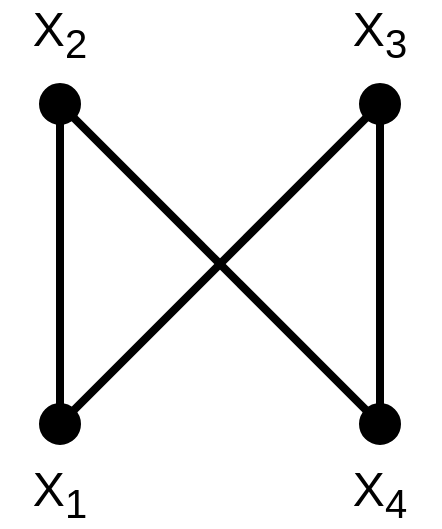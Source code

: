 <mxfile version="24.7.17">
  <diagram name="Page-1" id="9ws3OG60d8IcmYPNSyHx">
    <mxGraphModel dx="1434" dy="870" grid="1" gridSize="10" guides="1" tooltips="1" connect="1" arrows="1" fold="1" page="1" pageScale="1" pageWidth="827" pageHeight="1169" math="0" shadow="0">
      <root>
        <mxCell id="0" />
        <mxCell id="1" parent="0" />
        <mxCell id="9E_pVvgxMgqQgSAn5JMx-1" value="" style="ellipse;whiteSpace=wrap;html=1;fillColor=#000000;" parent="1" vertex="1">
          <mxGeometry x="150" y="310" width="20" height="20" as="geometry" />
        </mxCell>
        <mxCell id="9E_pVvgxMgqQgSAn5JMx-11" style="edgeStyle=orthogonalEdgeStyle;rounded=0;orthogonalLoop=1;jettySize=auto;html=1;exitX=0.5;exitY=1;exitDx=0;exitDy=0;" parent="1" source="9E_pVvgxMgqQgSAn5JMx-2" edge="1">
          <mxGeometry relative="1" as="geometry">
            <mxPoint x="320" y="160" as="targetPoint" />
          </mxGeometry>
        </mxCell>
        <mxCell id="9E_pVvgxMgqQgSAn5JMx-2" value="" style="ellipse;whiteSpace=wrap;html=1;fillColor=#000000;" parent="1" vertex="1">
          <mxGeometry x="310" y="150" width="20" height="20" as="geometry" />
        </mxCell>
        <mxCell id="9E_pVvgxMgqQgSAn5JMx-3" value="" style="ellipse;whiteSpace=wrap;html=1;fillColor=#000000;" parent="1" vertex="1">
          <mxGeometry x="150" y="150" width="20" height="20" as="geometry" />
        </mxCell>
        <mxCell id="9E_pVvgxMgqQgSAn5JMx-4" value="" style="endArrow=none;html=1;rounded=0;exitX=0.5;exitY=0;exitDx=0;exitDy=0;strokeWidth=4;" parent="1" source="9E_pVvgxMgqQgSAn5JMx-1" target="9E_pVvgxMgqQgSAn5JMx-3" edge="1">
          <mxGeometry width="50" height="50" relative="1" as="geometry">
            <mxPoint x="390" y="470" as="sourcePoint" />
            <mxPoint x="440" y="420" as="targetPoint" />
          </mxGeometry>
        </mxCell>
        <mxCell id="9E_pVvgxMgqQgSAn5JMx-5" value="" style="endArrow=none;html=1;rounded=0;exitX=0;exitY=0;exitDx=0;exitDy=0;strokeWidth=4;entryX=1;entryY=1;entryDx=0;entryDy=0;" parent="1" source="9E_pVvgxMgqQgSAn5JMx-14" target="9E_pVvgxMgqQgSAn5JMx-3" edge="1">
          <mxGeometry width="50" height="50" relative="1" as="geometry">
            <mxPoint x="137" y="323" as="sourcePoint" />
            <mxPoint x="225" y="179" as="targetPoint" />
          </mxGeometry>
        </mxCell>
        <mxCell id="9E_pVvgxMgqQgSAn5JMx-6" value="&lt;font style=&quot;font-size: 24px;&quot;&gt;X&lt;sub&gt;1&lt;/sub&gt;&lt;/font&gt;" style="text;html=1;align=center;verticalAlign=middle;whiteSpace=wrap;rounded=0;" parent="1" vertex="1">
          <mxGeometry x="130" y="340" width="60" height="30" as="geometry" />
        </mxCell>
        <mxCell id="9E_pVvgxMgqQgSAn5JMx-7" value="&lt;font style=&quot;font-size: 24px;&quot;&gt;X&lt;sub&gt;2&lt;/sub&gt;&lt;/font&gt;" style="text;html=1;align=center;verticalAlign=middle;whiteSpace=wrap;rounded=0;" parent="1" vertex="1">
          <mxGeometry x="130" y="110" width="60" height="30" as="geometry" />
        </mxCell>
        <mxCell id="9E_pVvgxMgqQgSAn5JMx-8" value="&lt;font style=&quot;font-size: 24px;&quot;&gt;X&lt;sub&gt;3&lt;/sub&gt;&lt;/font&gt;" style="text;html=1;align=center;verticalAlign=middle;whiteSpace=wrap;rounded=0;" parent="1" vertex="1">
          <mxGeometry x="290" y="110" width="60" height="30" as="geometry" />
        </mxCell>
        <mxCell id="9E_pVvgxMgqQgSAn5JMx-14" value="" style="ellipse;whiteSpace=wrap;html=1;fillColor=#000000;" parent="1" vertex="1">
          <mxGeometry x="310" y="310" width="20" height="20" as="geometry" />
        </mxCell>
        <mxCell id="9E_pVvgxMgqQgSAn5JMx-15" value="&lt;font style=&quot;font-size: 24px;&quot;&gt;X&lt;sub&gt;4&lt;/sub&gt;&lt;/font&gt;" style="text;html=1;align=center;verticalAlign=middle;whiteSpace=wrap;rounded=0;" parent="1" vertex="1">
          <mxGeometry x="290" y="340" width="60" height="30" as="geometry" />
        </mxCell>
        <mxCell id="9E_pVvgxMgqQgSAn5JMx-18" value="" style="endArrow=none;html=1;rounded=0;exitX=0.5;exitY=0;exitDx=0;exitDy=0;strokeWidth=4;entryX=0.5;entryY=1;entryDx=0;entryDy=0;" parent="1" source="9E_pVvgxMgqQgSAn5JMx-14" target="9E_pVvgxMgqQgSAn5JMx-2" edge="1">
          <mxGeometry width="50" height="50" relative="1" as="geometry">
            <mxPoint x="170" y="320" as="sourcePoint" />
            <mxPoint x="170" y="180" as="targetPoint" />
          </mxGeometry>
        </mxCell>
        <mxCell id="22rL2FXokxJmxzCvZiJ9-1" value="" style="endArrow=none;html=1;rounded=0;exitX=0;exitY=1;exitDx=0;exitDy=0;strokeWidth=4;entryX=1;entryY=0;entryDx=0;entryDy=0;" edge="1" parent="1" source="9E_pVvgxMgqQgSAn5JMx-2" target="9E_pVvgxMgqQgSAn5JMx-1">
          <mxGeometry width="50" height="50" relative="1" as="geometry">
            <mxPoint x="323" y="323" as="sourcePoint" />
            <mxPoint x="180" y="170" as="targetPoint" />
          </mxGeometry>
        </mxCell>
      </root>
    </mxGraphModel>
  </diagram>
</mxfile>
